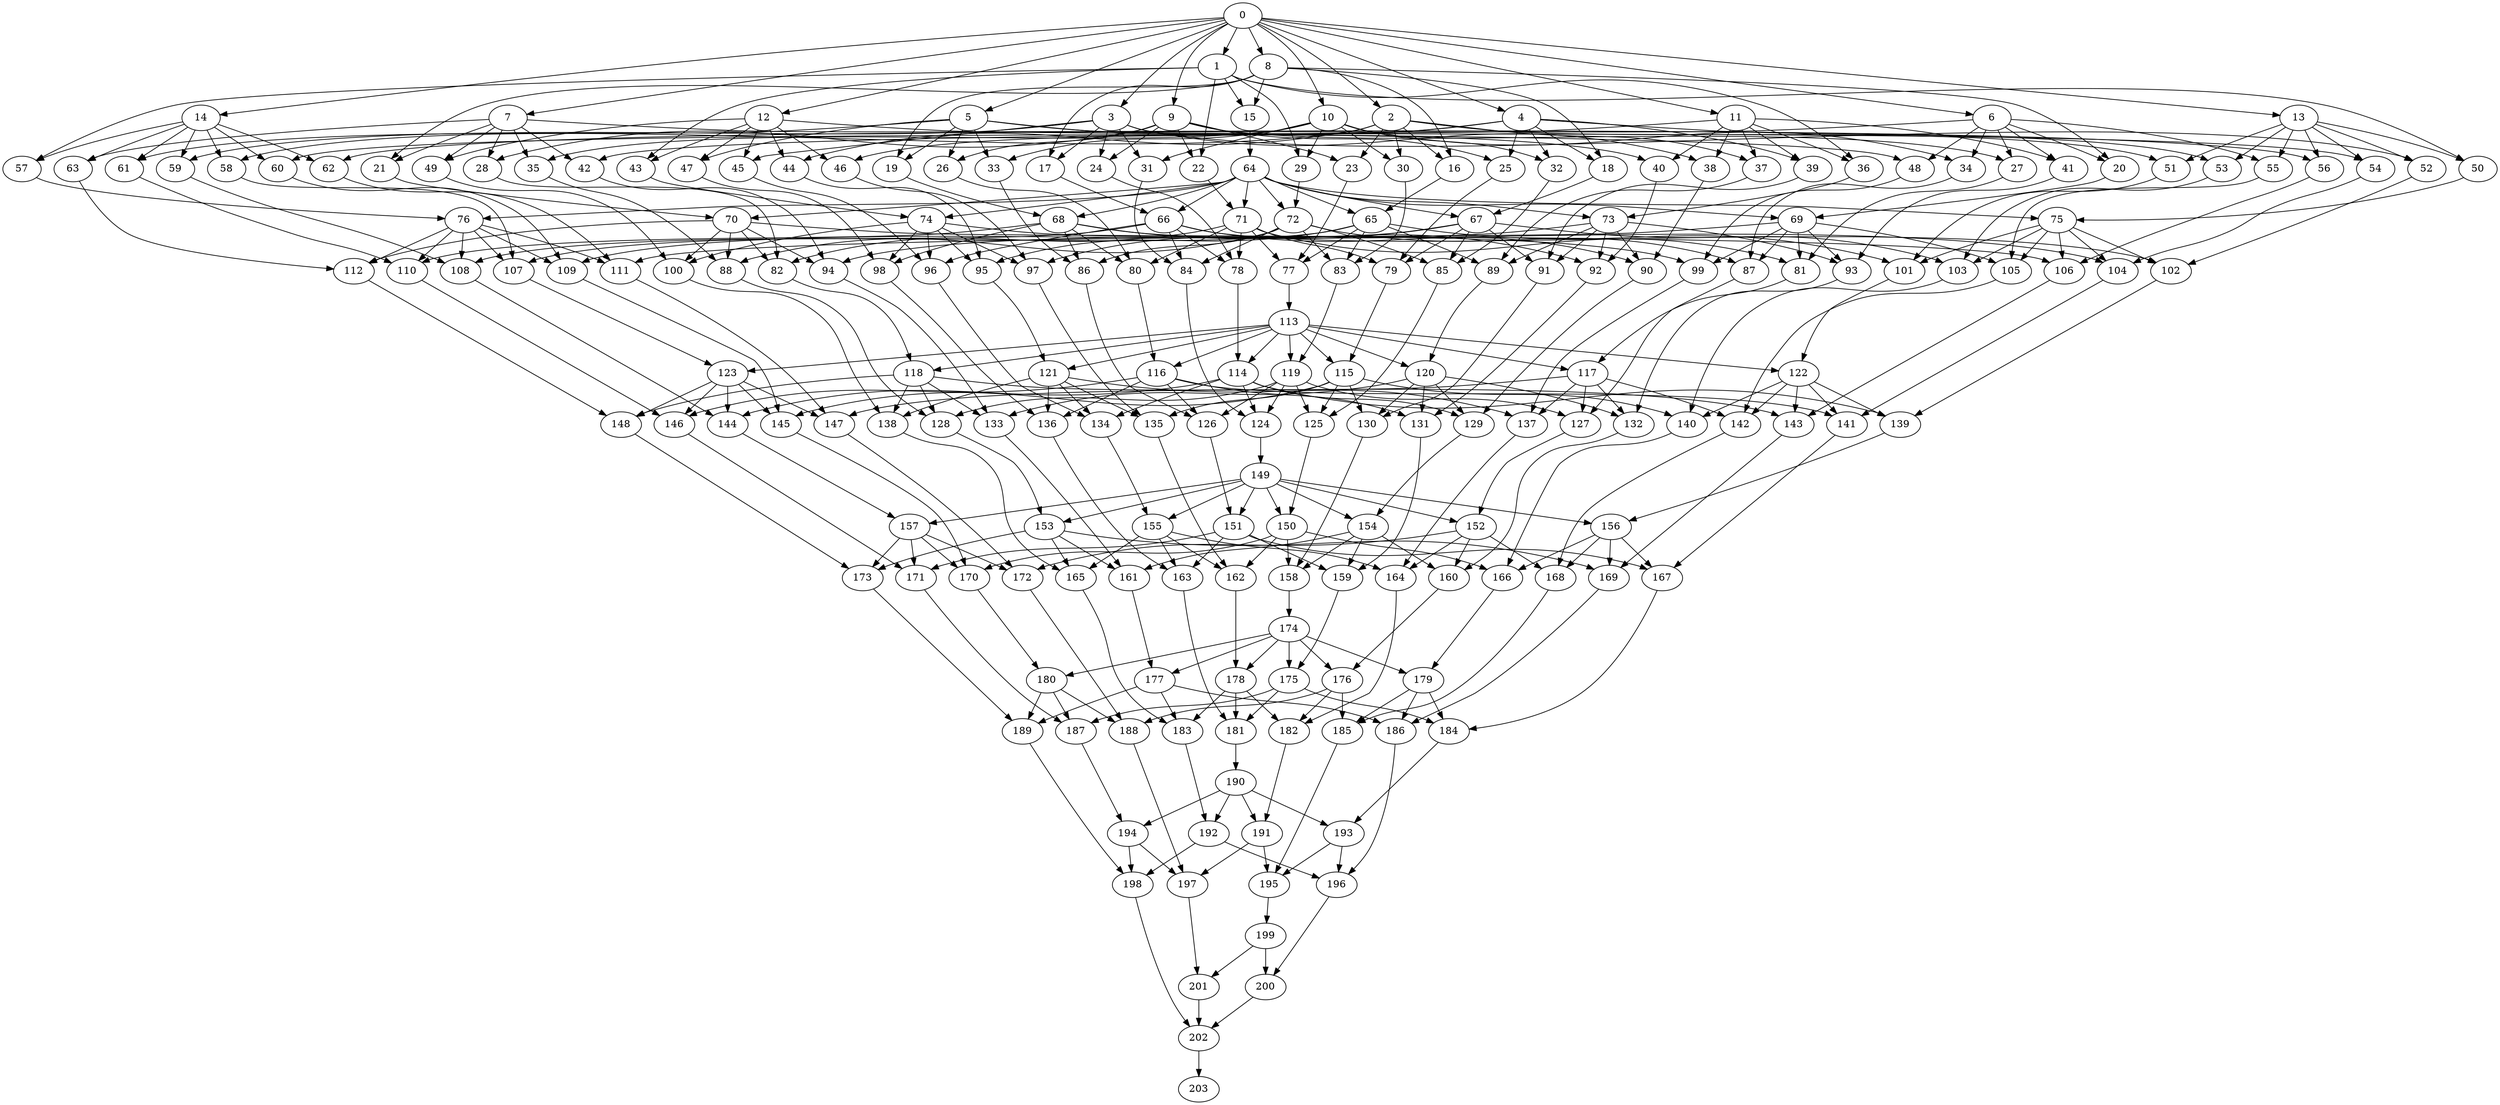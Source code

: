 digraph dag {
	0	 [kernel=lu];
	1	 [kernel=fwd];
	0 -> 1	 [x=0,
		y=0];
	2	 [kernel=fwd];
	0 -> 2	 [x=0,
		y=0];
	3	 [kernel=fwd];
	0 -> 3	 [x=0,
		y=0];
	4	 [kernel=fwd];
	0 -> 4	 [x=0,
		y=0];
	5	 [kernel=fwd];
	0 -> 5	 [x=0,
		y=0];
	6	 [kernel=fwd];
	0 -> 6	 [x=0,
		y=0];
	7	 [kernel=fwd];
	0 -> 7	 [x=0,
		y=0];
	8	 [kernel=bdiv];
	0 -> 8	 [x=0,
		y=0];
	9	 [kernel=bdiv];
	0 -> 9	 [x=0,
		y=0];
	10	 [kernel=bdiv];
	0 -> 10	 [x=0,
		y=0];
	11	 [kernel=bdiv];
	0 -> 11	 [x=0,
		y=0];
	12	 [kernel=bdiv];
	0 -> 12	 [x=0,
		y=0];
	13	 [kernel=bdiv];
	0 -> 13	 [x=0,
		y=0];
	14	 [kernel=bdiv];
	0 -> 14	 [x=0,
		y=0];
	15	 [kernel=bmod];
	1 -> 15	 [x=0,
		y=1];
	22	 [kernel=bmod];
	1 -> 22	 [x=0,
		y=1];
	29	 [kernel=bmod];
	1 -> 29	 [x=0,
		y=1];
	36	 [kernel=bmod];
	1 -> 36	 [x=0,
		y=1];
	43	 [kernel=bmod];
	1 -> 43	 [x=0,
		y=1];
	50	 [kernel=bmod];
	1 -> 50	 [x=0,
		y=1];
	57	 [kernel=bmod];
	1 -> 57	 [x=0,
		y=1];
	16	 [kernel=bmod];
	2 -> 16	 [x=0,
		y=2];
	23	 [kernel=bmod];
	2 -> 23	 [x=0,
		y=2];
	30	 [kernel=bmod];
	2 -> 30	 [x=0,
		y=2];
	37	 [kernel=bmod];
	2 -> 37	 [x=0,
		y=2];
	44	 [kernel=bmod];
	2 -> 44	 [x=0,
		y=2];
	51	 [kernel=bmod];
	2 -> 51	 [x=0,
		y=2];
	58	 [kernel=bmod];
	2 -> 58	 [x=0,
		y=2];
	17	 [kernel=bmod];
	3 -> 17	 [x=0,
		y=3];
	24	 [kernel=bmod];
	3 -> 24	 [x=0,
		y=3];
	31	 [kernel=bmod];
	3 -> 31	 [x=0,
		y=3];
	38	 [kernel=bmod];
	3 -> 38	 [x=0,
		y=3];
	45	 [kernel=bmod];
	3 -> 45	 [x=0,
		y=3];
	52	 [kernel=bmod];
	3 -> 52	 [x=0,
		y=3];
	59	 [kernel=bmod];
	3 -> 59	 [x=0,
		y=3];
	18	 [kernel=bmod];
	4 -> 18	 [x=0,
		y=4];
	25	 [kernel=bmod];
	4 -> 25	 [x=0,
		y=4];
	32	 [kernel=bmod];
	4 -> 32	 [x=0,
		y=4];
	39	 [kernel=bmod];
	4 -> 39	 [x=0,
		y=4];
	46	 [kernel=bmod];
	4 -> 46	 [x=0,
		y=4];
	53	 [kernel=bmod];
	4 -> 53	 [x=0,
		y=4];
	60	 [kernel=bmod];
	4 -> 60	 [x=0,
		y=4];
	19	 [kernel=bmod];
	5 -> 19	 [x=0,
		y=5];
	26	 [kernel=bmod];
	5 -> 26	 [x=0,
		y=5];
	33	 [kernel=bmod];
	5 -> 33	 [x=0,
		y=5];
	40	 [kernel=bmod];
	5 -> 40	 [x=0,
		y=5];
	47	 [kernel=bmod];
	5 -> 47	 [x=0,
		y=5];
	54	 [kernel=bmod];
	5 -> 54	 [x=0,
		y=5];
	61	 [kernel=bmod];
	5 -> 61	 [x=0,
		y=5];
	20	 [kernel=bmod];
	6 -> 20	 [x=0,
		y=6];
	27	 [kernel=bmod];
	6 -> 27	 [x=0,
		y=6];
	34	 [kernel=bmod];
	6 -> 34	 [x=0,
		y=6];
	41	 [kernel=bmod];
	6 -> 41	 [x=0,
		y=6];
	48	 [kernel=bmod];
	6 -> 48	 [x=0,
		y=6];
	55	 [kernel=bmod];
	6 -> 55	 [x=0,
		y=6];
	62	 [kernel=bmod];
	6 -> 62	 [x=0,
		y=6];
	21	 [kernel=bmod];
	7 -> 21	 [x=0,
		y=7];
	28	 [kernel=bmod];
	7 -> 28	 [x=0,
		y=7];
	35	 [kernel=bmod];
	7 -> 35	 [x=0,
		y=7];
	42	 [kernel=bmod];
	7 -> 42	 [x=0,
		y=7];
	49	 [kernel=bmod];
	7 -> 49	 [x=0,
		y=7];
	56	 [kernel=bmod];
	7 -> 56	 [x=0,
		y=7];
	63	 [kernel=bmod];
	7 -> 63	 [x=0,
		y=7];
	8 -> 15	 [x=1,
		y=0];
	8 -> 16	 [x=1,
		y=0];
	8 -> 17	 [x=1,
		y=0];
	8 -> 18	 [x=1,
		y=0];
	8 -> 19	 [x=1,
		y=0];
	8 -> 20	 [x=1,
		y=0];
	8 -> 21	 [x=1,
		y=0];
	9 -> 22	 [x=2,
		y=0];
	9 -> 23	 [x=2,
		y=0];
	9 -> 24	 [x=2,
		y=0];
	9 -> 25	 [x=2,
		y=0];
	9 -> 26	 [x=2,
		y=0];
	9 -> 27	 [x=2,
		y=0];
	9 -> 28	 [x=2,
		y=0];
	10 -> 29	 [x=3,
		y=0];
	10 -> 30	 [x=3,
		y=0];
	10 -> 31	 [x=3,
		y=0];
	10 -> 32	 [x=3,
		y=0];
	10 -> 33	 [x=3,
		y=0];
	10 -> 34	 [x=3,
		y=0];
	10 -> 35	 [x=3,
		y=0];
	11 -> 36	 [x=4,
		y=0];
	11 -> 37	 [x=4,
		y=0];
	11 -> 38	 [x=4,
		y=0];
	11 -> 39	 [x=4,
		y=0];
	11 -> 40	 [x=4,
		y=0];
	11 -> 41	 [x=4,
		y=0];
	11 -> 42	 [x=4,
		y=0];
	12 -> 43	 [x=5,
		y=0];
	12 -> 44	 [x=5,
		y=0];
	12 -> 45	 [x=5,
		y=0];
	12 -> 46	 [x=5,
		y=0];
	12 -> 47	 [x=5,
		y=0];
	12 -> 48	 [x=5,
		y=0];
	12 -> 49	 [x=5,
		y=0];
	13 -> 50	 [x=6,
		y=0];
	13 -> 51	 [x=6,
		y=0];
	13 -> 52	 [x=6,
		y=0];
	13 -> 53	 [x=6,
		y=0];
	13 -> 54	 [x=6,
		y=0];
	13 -> 55	 [x=6,
		y=0];
	13 -> 56	 [x=6,
		y=0];
	14 -> 57	 [x=7,
		y=0];
	14 -> 58	 [x=7,
		y=0];
	14 -> 59	 [x=7,
		y=0];
	14 -> 60	 [x=7,
		y=0];
	14 -> 61	 [x=7,
		y=0];
	14 -> 62	 [x=7,
		y=0];
	14 -> 63	 [x=7,
		y=0];
	64	 [kernel=lu];
	15 -> 64	 [x=1,
		y=1];
	65	 [kernel=fwd];
	16 -> 65	 [x=1,
		y=2];
	66	 [kernel=fwd];
	17 -> 66	 [x=1,
		y=3];
	67	 [kernel=fwd];
	18 -> 67	 [x=1,
		y=4];
	68	 [kernel=fwd];
	19 -> 68	 [x=1,
		y=5];
	69	 [kernel=fwd];
	20 -> 69	 [x=1,
		y=6];
	70	 [kernel=fwd];
	21 -> 70	 [x=1,
		y=7];
	71	 [kernel=bdiv];
	22 -> 71	 [x=2,
		y=1];
	77	 [kernel=bmod];
	23 -> 77	 [x=2,
		y=2];
	78	 [kernel=bmod];
	24 -> 78	 [x=2,
		y=3];
	79	 [kernel=bmod];
	25 -> 79	 [x=2,
		y=4];
	80	 [kernel=bmod];
	26 -> 80	 [x=2,
		y=5];
	81	 [kernel=bmod];
	27 -> 81	 [x=2,
		y=6];
	82	 [kernel=bmod];
	28 -> 82	 [x=2,
		y=7];
	72	 [kernel=bdiv];
	29 -> 72	 [x=3,
		y=1];
	83	 [kernel=bmod];
	30 -> 83	 [x=3,
		y=2];
	84	 [kernel=bmod];
	31 -> 84	 [x=3,
		y=3];
	85	 [kernel=bmod];
	32 -> 85	 [x=3,
		y=4];
	86	 [kernel=bmod];
	33 -> 86	 [x=3,
		y=5];
	87	 [kernel=bmod];
	34 -> 87	 [x=3,
		y=6];
	88	 [kernel=bmod];
	35 -> 88	 [x=3,
		y=7];
	73	 [kernel=bdiv];
	36 -> 73	 [x=4,
		y=1];
	89	 [kernel=bmod];
	37 -> 89	 [x=4,
		y=2];
	90	 [kernel=bmod];
	38 -> 90	 [x=4,
		y=3];
	91	 [kernel=bmod];
	39 -> 91	 [x=4,
		y=4];
	92	 [kernel=bmod];
	40 -> 92	 [x=4,
		y=5];
	93	 [kernel=bmod];
	41 -> 93	 [x=4,
		y=6];
	94	 [kernel=bmod];
	42 -> 94	 [x=4,
		y=7];
	74	 [kernel=bdiv];
	43 -> 74	 [x=5,
		y=1];
	95	 [kernel=bmod];
	44 -> 95	 [x=5,
		y=2];
	96	 [kernel=bmod];
	45 -> 96	 [x=5,
		y=3];
	97	 [kernel=bmod];
	46 -> 97	 [x=5,
		y=4];
	98	 [kernel=bmod];
	47 -> 98	 [x=5,
		y=5];
	99	 [kernel=bmod];
	48 -> 99	 [x=5,
		y=6];
	100	 [kernel=bmod];
	49 -> 100	 [x=5,
		y=7];
	75	 [kernel=bdiv];
	50 -> 75	 [x=6,
		y=1];
	101	 [kernel=bmod];
	51 -> 101	 [x=6,
		y=2];
	102	 [kernel=bmod];
	52 -> 102	 [x=6,
		y=3];
	103	 [kernel=bmod];
	53 -> 103	 [x=6,
		y=4];
	104	 [kernel=bmod];
	54 -> 104	 [x=6,
		y=5];
	105	 [kernel=bmod];
	55 -> 105	 [x=6,
		y=6];
	106	 [kernel=bmod];
	56 -> 106	 [x=6,
		y=7];
	76	 [kernel=bdiv];
	57 -> 76	 [x=7,
		y=1];
	107	 [kernel=bmod];
	58 -> 107	 [x=7,
		y=2];
	108	 [kernel=bmod];
	59 -> 108	 [x=7,
		y=3];
	109	 [kernel=bmod];
	60 -> 109	 [x=7,
		y=4];
	110	 [kernel=bmod];
	61 -> 110	 [x=7,
		y=5];
	111	 [kernel=bmod];
	62 -> 111	 [x=7,
		y=6];
	112	 [kernel=bmod];
	63 -> 112	 [x=7,
		y=7];
	64 -> 65	 [x=1,
		y=1];
	64 -> 66	 [x=1,
		y=1];
	64 -> 67	 [x=1,
		y=1];
	64 -> 68	 [x=1,
		y=1];
	64 -> 69	 [x=1,
		y=1];
	64 -> 70	 [x=1,
		y=1];
	64 -> 71	 [x=1,
		y=1];
	64 -> 72	 [x=1,
		y=1];
	64 -> 73	 [x=1,
		y=1];
	64 -> 74	 [x=1,
		y=1];
	64 -> 75	 [x=1,
		y=1];
	64 -> 76	 [x=1,
		y=1];
	65 -> 77	 [x=1,
		y=2];
	65 -> 83	 [x=1,
		y=2];
	65 -> 89	 [x=1,
		y=2];
	65 -> 95	 [x=1,
		y=2];
	65 -> 101	 [x=1,
		y=2];
	65 -> 107	 [x=1,
		y=2];
	66 -> 78	 [x=1,
		y=3];
	66 -> 84	 [x=1,
		y=3];
	66 -> 90	 [x=1,
		y=3];
	66 -> 96	 [x=1,
		y=3];
	66 -> 102	 [x=1,
		y=3];
	66 -> 108	 [x=1,
		y=3];
	67 -> 79	 [x=1,
		y=4];
	67 -> 85	 [x=1,
		y=4];
	67 -> 91	 [x=1,
		y=4];
	67 -> 97	 [x=1,
		y=4];
	67 -> 103	 [x=1,
		y=4];
	67 -> 109	 [x=1,
		y=4];
	68 -> 80	 [x=1,
		y=5];
	68 -> 86	 [x=1,
		y=5];
	68 -> 92	 [x=1,
		y=5];
	68 -> 98	 [x=1,
		y=5];
	68 -> 104	 [x=1,
		y=5];
	68 -> 110	 [x=1,
		y=5];
	69 -> 81	 [x=1,
		y=6];
	69 -> 87	 [x=1,
		y=6];
	69 -> 93	 [x=1,
		y=6];
	69 -> 99	 [x=1,
		y=6];
	69 -> 105	 [x=1,
		y=6];
	69 -> 111	 [x=1,
		y=6];
	70 -> 82	 [x=1,
		y=7];
	70 -> 88	 [x=1,
		y=7];
	70 -> 94	 [x=1,
		y=7];
	70 -> 100	 [x=1,
		y=7];
	70 -> 106	 [x=1,
		y=7];
	70 -> 112	 [x=1,
		y=7];
	71 -> 77	 [x=2,
		y=1];
	71 -> 78	 [x=2,
		y=1];
	71 -> 79	 [x=2,
		y=1];
	71 -> 80	 [x=2,
		y=1];
	71 -> 81	 [x=2,
		y=1];
	71 -> 82	 [x=2,
		y=1];
	72 -> 83	 [x=3,
		y=1];
	72 -> 84	 [x=3,
		y=1];
	72 -> 85	 [x=3,
		y=1];
	72 -> 86	 [x=3,
		y=1];
	72 -> 87	 [x=3,
		y=1];
	72 -> 88	 [x=3,
		y=1];
	73 -> 89	 [x=4,
		y=1];
	73 -> 90	 [x=4,
		y=1];
	73 -> 91	 [x=4,
		y=1];
	73 -> 92	 [x=4,
		y=1];
	73 -> 93	 [x=4,
		y=1];
	73 -> 94	 [x=4,
		y=1];
	74 -> 95	 [x=5,
		y=1];
	74 -> 96	 [x=5,
		y=1];
	74 -> 97	 [x=5,
		y=1];
	74 -> 98	 [x=5,
		y=1];
	74 -> 99	 [x=5,
		y=1];
	74 -> 100	 [x=5,
		y=1];
	75 -> 101	 [x=6,
		y=1];
	75 -> 102	 [x=6,
		y=1];
	75 -> 103	 [x=6,
		y=1];
	75 -> 104	 [x=6,
		y=1];
	75 -> 105	 [x=6,
		y=1];
	75 -> 106	 [x=6,
		y=1];
	76 -> 107	 [x=7,
		y=1];
	76 -> 108	 [x=7,
		y=1];
	76 -> 109	 [x=7,
		y=1];
	76 -> 110	 [x=7,
		y=1];
	76 -> 111	 [x=7,
		y=1];
	76 -> 112	 [x=7,
		y=1];
	113	 [kernel=lu];
	77 -> 113	 [x=2,
		y=2];
	114	 [kernel=fwd];
	78 -> 114	 [x=2,
		y=3];
	115	 [kernel=fwd];
	79 -> 115	 [x=2,
		y=4];
	116	 [kernel=fwd];
	80 -> 116	 [x=2,
		y=5];
	117	 [kernel=fwd];
	81 -> 117	 [x=2,
		y=6];
	118	 [kernel=fwd];
	82 -> 118	 [x=2,
		y=7];
	119	 [kernel=bdiv];
	83 -> 119	 [x=3,
		y=2];
	124	 [kernel=bmod];
	84 -> 124	 [x=3,
		y=3];
	125	 [kernel=bmod];
	85 -> 125	 [x=3,
		y=4];
	126	 [kernel=bmod];
	86 -> 126	 [x=3,
		y=5];
	127	 [kernel=bmod];
	87 -> 127	 [x=3,
		y=6];
	128	 [kernel=bmod];
	88 -> 128	 [x=3,
		y=7];
	120	 [kernel=bdiv];
	89 -> 120	 [x=4,
		y=2];
	129	 [kernel=bmod];
	90 -> 129	 [x=4,
		y=3];
	130	 [kernel=bmod];
	91 -> 130	 [x=4,
		y=4];
	131	 [kernel=bmod];
	92 -> 131	 [x=4,
		y=5];
	132	 [kernel=bmod];
	93 -> 132	 [x=4,
		y=6];
	133	 [kernel=bmod];
	94 -> 133	 [x=4,
		y=7];
	121	 [kernel=bdiv];
	95 -> 121	 [x=5,
		y=2];
	134	 [kernel=bmod];
	96 -> 134	 [x=5,
		y=3];
	135	 [kernel=bmod];
	97 -> 135	 [x=5,
		y=4];
	136	 [kernel=bmod];
	98 -> 136	 [x=5,
		y=5];
	137	 [kernel=bmod];
	99 -> 137	 [x=5,
		y=6];
	138	 [kernel=bmod];
	100 -> 138	 [x=5,
		y=7];
	122	 [kernel=bdiv];
	101 -> 122	 [x=6,
		y=2];
	139	 [kernel=bmod];
	102 -> 139	 [x=6,
		y=3];
	140	 [kernel=bmod];
	103 -> 140	 [x=6,
		y=4];
	141	 [kernel=bmod];
	104 -> 141	 [x=6,
		y=5];
	142	 [kernel=bmod];
	105 -> 142	 [x=6,
		y=6];
	143	 [kernel=bmod];
	106 -> 143	 [x=6,
		y=7];
	123	 [kernel=bdiv];
	107 -> 123	 [x=7,
		y=2];
	144	 [kernel=bmod];
	108 -> 144	 [x=7,
		y=3];
	145	 [kernel=bmod];
	109 -> 145	 [x=7,
		y=4];
	146	 [kernel=bmod];
	110 -> 146	 [x=7,
		y=5];
	147	 [kernel=bmod];
	111 -> 147	 [x=7,
		y=6];
	148	 [kernel=bmod];
	112 -> 148	 [x=7,
		y=7];
	113 -> 114	 [x=2,
		y=2];
	113 -> 115	 [x=2,
		y=2];
	113 -> 116	 [x=2,
		y=2];
	113 -> 117	 [x=2,
		y=2];
	113 -> 118	 [x=2,
		y=2];
	113 -> 119	 [x=2,
		y=2];
	113 -> 120	 [x=2,
		y=2];
	113 -> 121	 [x=2,
		y=2];
	113 -> 122	 [x=2,
		y=2];
	113 -> 123	 [x=2,
		y=2];
	114 -> 124	 [x=2,
		y=3];
	114 -> 129	 [x=2,
		y=3];
	114 -> 134	 [x=2,
		y=3];
	114 -> 139	 [x=2,
		y=3];
	114 -> 144	 [x=2,
		y=3];
	115 -> 125	 [x=2,
		y=4];
	115 -> 130	 [x=2,
		y=4];
	115 -> 135	 [x=2,
		y=4];
	115 -> 140	 [x=2,
		y=4];
	115 -> 145	 [x=2,
		y=4];
	116 -> 126	 [x=2,
		y=5];
	116 -> 131	 [x=2,
		y=5];
	116 -> 136	 [x=2,
		y=5];
	116 -> 141	 [x=2,
		y=5];
	116 -> 146	 [x=2,
		y=5];
	117 -> 127	 [x=2,
		y=6];
	117 -> 132	 [x=2,
		y=6];
	117 -> 137	 [x=2,
		y=6];
	117 -> 142	 [x=2,
		y=6];
	117 -> 147	 [x=2,
		y=6];
	118 -> 128	 [x=2,
		y=7];
	118 -> 133	 [x=2,
		y=7];
	118 -> 138	 [x=2,
		y=7];
	118 -> 143	 [x=2,
		y=7];
	118 -> 148	 [x=2,
		y=7];
	119 -> 124	 [x=3,
		y=2];
	119 -> 125	 [x=3,
		y=2];
	119 -> 126	 [x=3,
		y=2];
	119 -> 127	 [x=3,
		y=2];
	119 -> 128	 [x=3,
		y=2];
	120 -> 129	 [x=4,
		y=2];
	120 -> 130	 [x=4,
		y=2];
	120 -> 131	 [x=4,
		y=2];
	120 -> 132	 [x=4,
		y=2];
	120 -> 133	 [x=4,
		y=2];
	121 -> 134	 [x=5,
		y=2];
	121 -> 135	 [x=5,
		y=2];
	121 -> 136	 [x=5,
		y=2];
	121 -> 137	 [x=5,
		y=2];
	121 -> 138	 [x=5,
		y=2];
	122 -> 139	 [x=6,
		y=2];
	122 -> 140	 [x=6,
		y=2];
	122 -> 141	 [x=6,
		y=2];
	122 -> 142	 [x=6,
		y=2];
	122 -> 143	 [x=6,
		y=2];
	123 -> 144	 [x=7,
		y=2];
	123 -> 145	 [x=7,
		y=2];
	123 -> 146	 [x=7,
		y=2];
	123 -> 147	 [x=7,
		y=2];
	123 -> 148	 [x=7,
		y=2];
	149	 [kernel=lu];
	124 -> 149	 [x=3,
		y=3];
	150	 [kernel=fwd];
	125 -> 150	 [x=3,
		y=4];
	151	 [kernel=fwd];
	126 -> 151	 [x=3,
		y=5];
	152	 [kernel=fwd];
	127 -> 152	 [x=3,
		y=6];
	153	 [kernel=fwd];
	128 -> 153	 [x=3,
		y=7];
	154	 [kernel=bdiv];
	129 -> 154	 [x=4,
		y=3];
	158	 [kernel=bmod];
	130 -> 158	 [x=4,
		y=4];
	159	 [kernel=bmod];
	131 -> 159	 [x=4,
		y=5];
	160	 [kernel=bmod];
	132 -> 160	 [x=4,
		y=6];
	161	 [kernel=bmod];
	133 -> 161	 [x=4,
		y=7];
	155	 [kernel=bdiv];
	134 -> 155	 [x=5,
		y=3];
	162	 [kernel=bmod];
	135 -> 162	 [x=5,
		y=4];
	163	 [kernel=bmod];
	136 -> 163	 [x=5,
		y=5];
	164	 [kernel=bmod];
	137 -> 164	 [x=5,
		y=6];
	165	 [kernel=bmod];
	138 -> 165	 [x=5,
		y=7];
	156	 [kernel=bdiv];
	139 -> 156	 [x=6,
		y=3];
	166	 [kernel=bmod];
	140 -> 166	 [x=6,
		y=4];
	167	 [kernel=bmod];
	141 -> 167	 [x=6,
		y=5];
	168	 [kernel=bmod];
	142 -> 168	 [x=6,
		y=6];
	169	 [kernel=bmod];
	143 -> 169	 [x=6,
		y=7];
	157	 [kernel=bdiv];
	144 -> 157	 [x=7,
		y=3];
	170	 [kernel=bmod];
	145 -> 170	 [x=7,
		y=4];
	171	 [kernel=bmod];
	146 -> 171	 [x=7,
		y=5];
	172	 [kernel=bmod];
	147 -> 172	 [x=7,
		y=6];
	173	 [kernel=bmod];
	148 -> 173	 [x=7,
		y=7];
	149 -> 150	 [x=3,
		y=3];
	149 -> 151	 [x=3,
		y=3];
	149 -> 152	 [x=3,
		y=3];
	149 -> 153	 [x=3,
		y=3];
	149 -> 154	 [x=3,
		y=3];
	149 -> 155	 [x=3,
		y=3];
	149 -> 156	 [x=3,
		y=3];
	149 -> 157	 [x=3,
		y=3];
	150 -> 158	 [x=3,
		y=4];
	150 -> 162	 [x=3,
		y=4];
	150 -> 166	 [x=3,
		y=4];
	150 -> 170	 [x=3,
		y=4];
	151 -> 159	 [x=3,
		y=5];
	151 -> 163	 [x=3,
		y=5];
	151 -> 167	 [x=3,
		y=5];
	151 -> 171	 [x=3,
		y=5];
	152 -> 160	 [x=3,
		y=6];
	152 -> 164	 [x=3,
		y=6];
	152 -> 168	 [x=3,
		y=6];
	152 -> 172	 [x=3,
		y=6];
	153 -> 161	 [x=3,
		y=7];
	153 -> 165	 [x=3,
		y=7];
	153 -> 169	 [x=3,
		y=7];
	153 -> 173	 [x=3,
		y=7];
	154 -> 158	 [x=4,
		y=3];
	154 -> 159	 [x=4,
		y=3];
	154 -> 160	 [x=4,
		y=3];
	154 -> 161	 [x=4,
		y=3];
	155 -> 162	 [x=5,
		y=3];
	155 -> 163	 [x=5,
		y=3];
	155 -> 164	 [x=5,
		y=3];
	155 -> 165	 [x=5,
		y=3];
	156 -> 166	 [x=6,
		y=3];
	156 -> 167	 [x=6,
		y=3];
	156 -> 168	 [x=6,
		y=3];
	156 -> 169	 [x=6,
		y=3];
	157 -> 170	 [x=7,
		y=3];
	157 -> 171	 [x=7,
		y=3];
	157 -> 172	 [x=7,
		y=3];
	157 -> 173	 [x=7,
		y=3];
	174	 [kernel=lu];
	158 -> 174	 [x=4,
		y=4];
	175	 [kernel=fwd];
	159 -> 175	 [x=4,
		y=5];
	176	 [kernel=fwd];
	160 -> 176	 [x=4,
		y=6];
	177	 [kernel=fwd];
	161 -> 177	 [x=4,
		y=7];
	178	 [kernel=bdiv];
	162 -> 178	 [x=5,
		y=4];
	181	 [kernel=bmod];
	163 -> 181	 [x=5,
		y=5];
	182	 [kernel=bmod];
	164 -> 182	 [x=5,
		y=6];
	183	 [kernel=bmod];
	165 -> 183	 [x=5,
		y=7];
	179	 [kernel=bdiv];
	166 -> 179	 [x=6,
		y=4];
	184	 [kernel=bmod];
	167 -> 184	 [x=6,
		y=5];
	185	 [kernel=bmod];
	168 -> 185	 [x=6,
		y=6];
	186	 [kernel=bmod];
	169 -> 186	 [x=6,
		y=7];
	180	 [kernel=bdiv];
	170 -> 180	 [x=7,
		y=4];
	187	 [kernel=bmod];
	171 -> 187	 [x=7,
		y=5];
	188	 [kernel=bmod];
	172 -> 188	 [x=7,
		y=6];
	189	 [kernel=bmod];
	173 -> 189	 [x=7,
		y=7];
	174 -> 175	 [x=4,
		y=4];
	174 -> 176	 [x=4,
		y=4];
	174 -> 177	 [x=4,
		y=4];
	174 -> 178	 [x=4,
		y=4];
	174 -> 179	 [x=4,
		y=4];
	174 -> 180	 [x=4,
		y=4];
	175 -> 181	 [x=4,
		y=5];
	175 -> 184	 [x=4,
		y=5];
	175 -> 187	 [x=4,
		y=5];
	176 -> 182	 [x=4,
		y=6];
	176 -> 185	 [x=4,
		y=6];
	176 -> 188	 [x=4,
		y=6];
	177 -> 183	 [x=4,
		y=7];
	177 -> 186	 [x=4,
		y=7];
	177 -> 189	 [x=4,
		y=7];
	178 -> 181	 [x=5,
		y=4];
	178 -> 182	 [x=5,
		y=4];
	178 -> 183	 [x=5,
		y=4];
	179 -> 184	 [x=6,
		y=4];
	179 -> 185	 [x=6,
		y=4];
	179 -> 186	 [x=6,
		y=4];
	180 -> 187	 [x=7,
		y=4];
	180 -> 188	 [x=7,
		y=4];
	180 -> 189	 [x=7,
		y=4];
	190	 [kernel=lu];
	181 -> 190	 [x=5,
		y=5];
	191	 [kernel=fwd];
	182 -> 191	 [x=5,
		y=6];
	192	 [kernel=fwd];
	183 -> 192	 [x=5,
		y=7];
	193	 [kernel=bdiv];
	184 -> 193	 [x=6,
		y=5];
	195	 [kernel=bmod];
	185 -> 195	 [x=6,
		y=6];
	196	 [kernel=bmod];
	186 -> 196	 [x=6,
		y=7];
	194	 [kernel=bdiv];
	187 -> 194	 [x=7,
		y=5];
	197	 [kernel=bmod];
	188 -> 197	 [x=7,
		y=6];
	198	 [kernel=bmod];
	189 -> 198	 [x=7,
		y=7];
	190 -> 191	 [x=5,
		y=5];
	190 -> 192	 [x=5,
		y=5];
	190 -> 193	 [x=5,
		y=5];
	190 -> 194	 [x=5,
		y=5];
	191 -> 195	 [x=5,
		y=6];
	191 -> 197	 [x=5,
		y=6];
	192 -> 196	 [x=5,
		y=7];
	192 -> 198	 [x=5,
		y=7];
	193 -> 195	 [x=6,
		y=5];
	193 -> 196	 [x=6,
		y=5];
	194 -> 197	 [x=7,
		y=5];
	194 -> 198	 [x=7,
		y=5];
	199	 [kernel=lu];
	195 -> 199	 [x=6,
		y=6];
	200	 [kernel=fwd];
	196 -> 200	 [x=6,
		y=7];
	201	 [kernel=bdiv];
	197 -> 201	 [x=7,
		y=6];
	202	 [kernel=bmod];
	198 -> 202	 [x=7,
		y=7];
	199 -> 200	 [x=6,
		y=6];
	199 -> 201	 [x=6,
		y=6];
	200 -> 202	 [x=6,
		y=7];
	201 -> 202	 [x=7,
		y=6];
	203	 [kernel=lu];
	202 -> 203	 [x=7,
		y=7];
}
